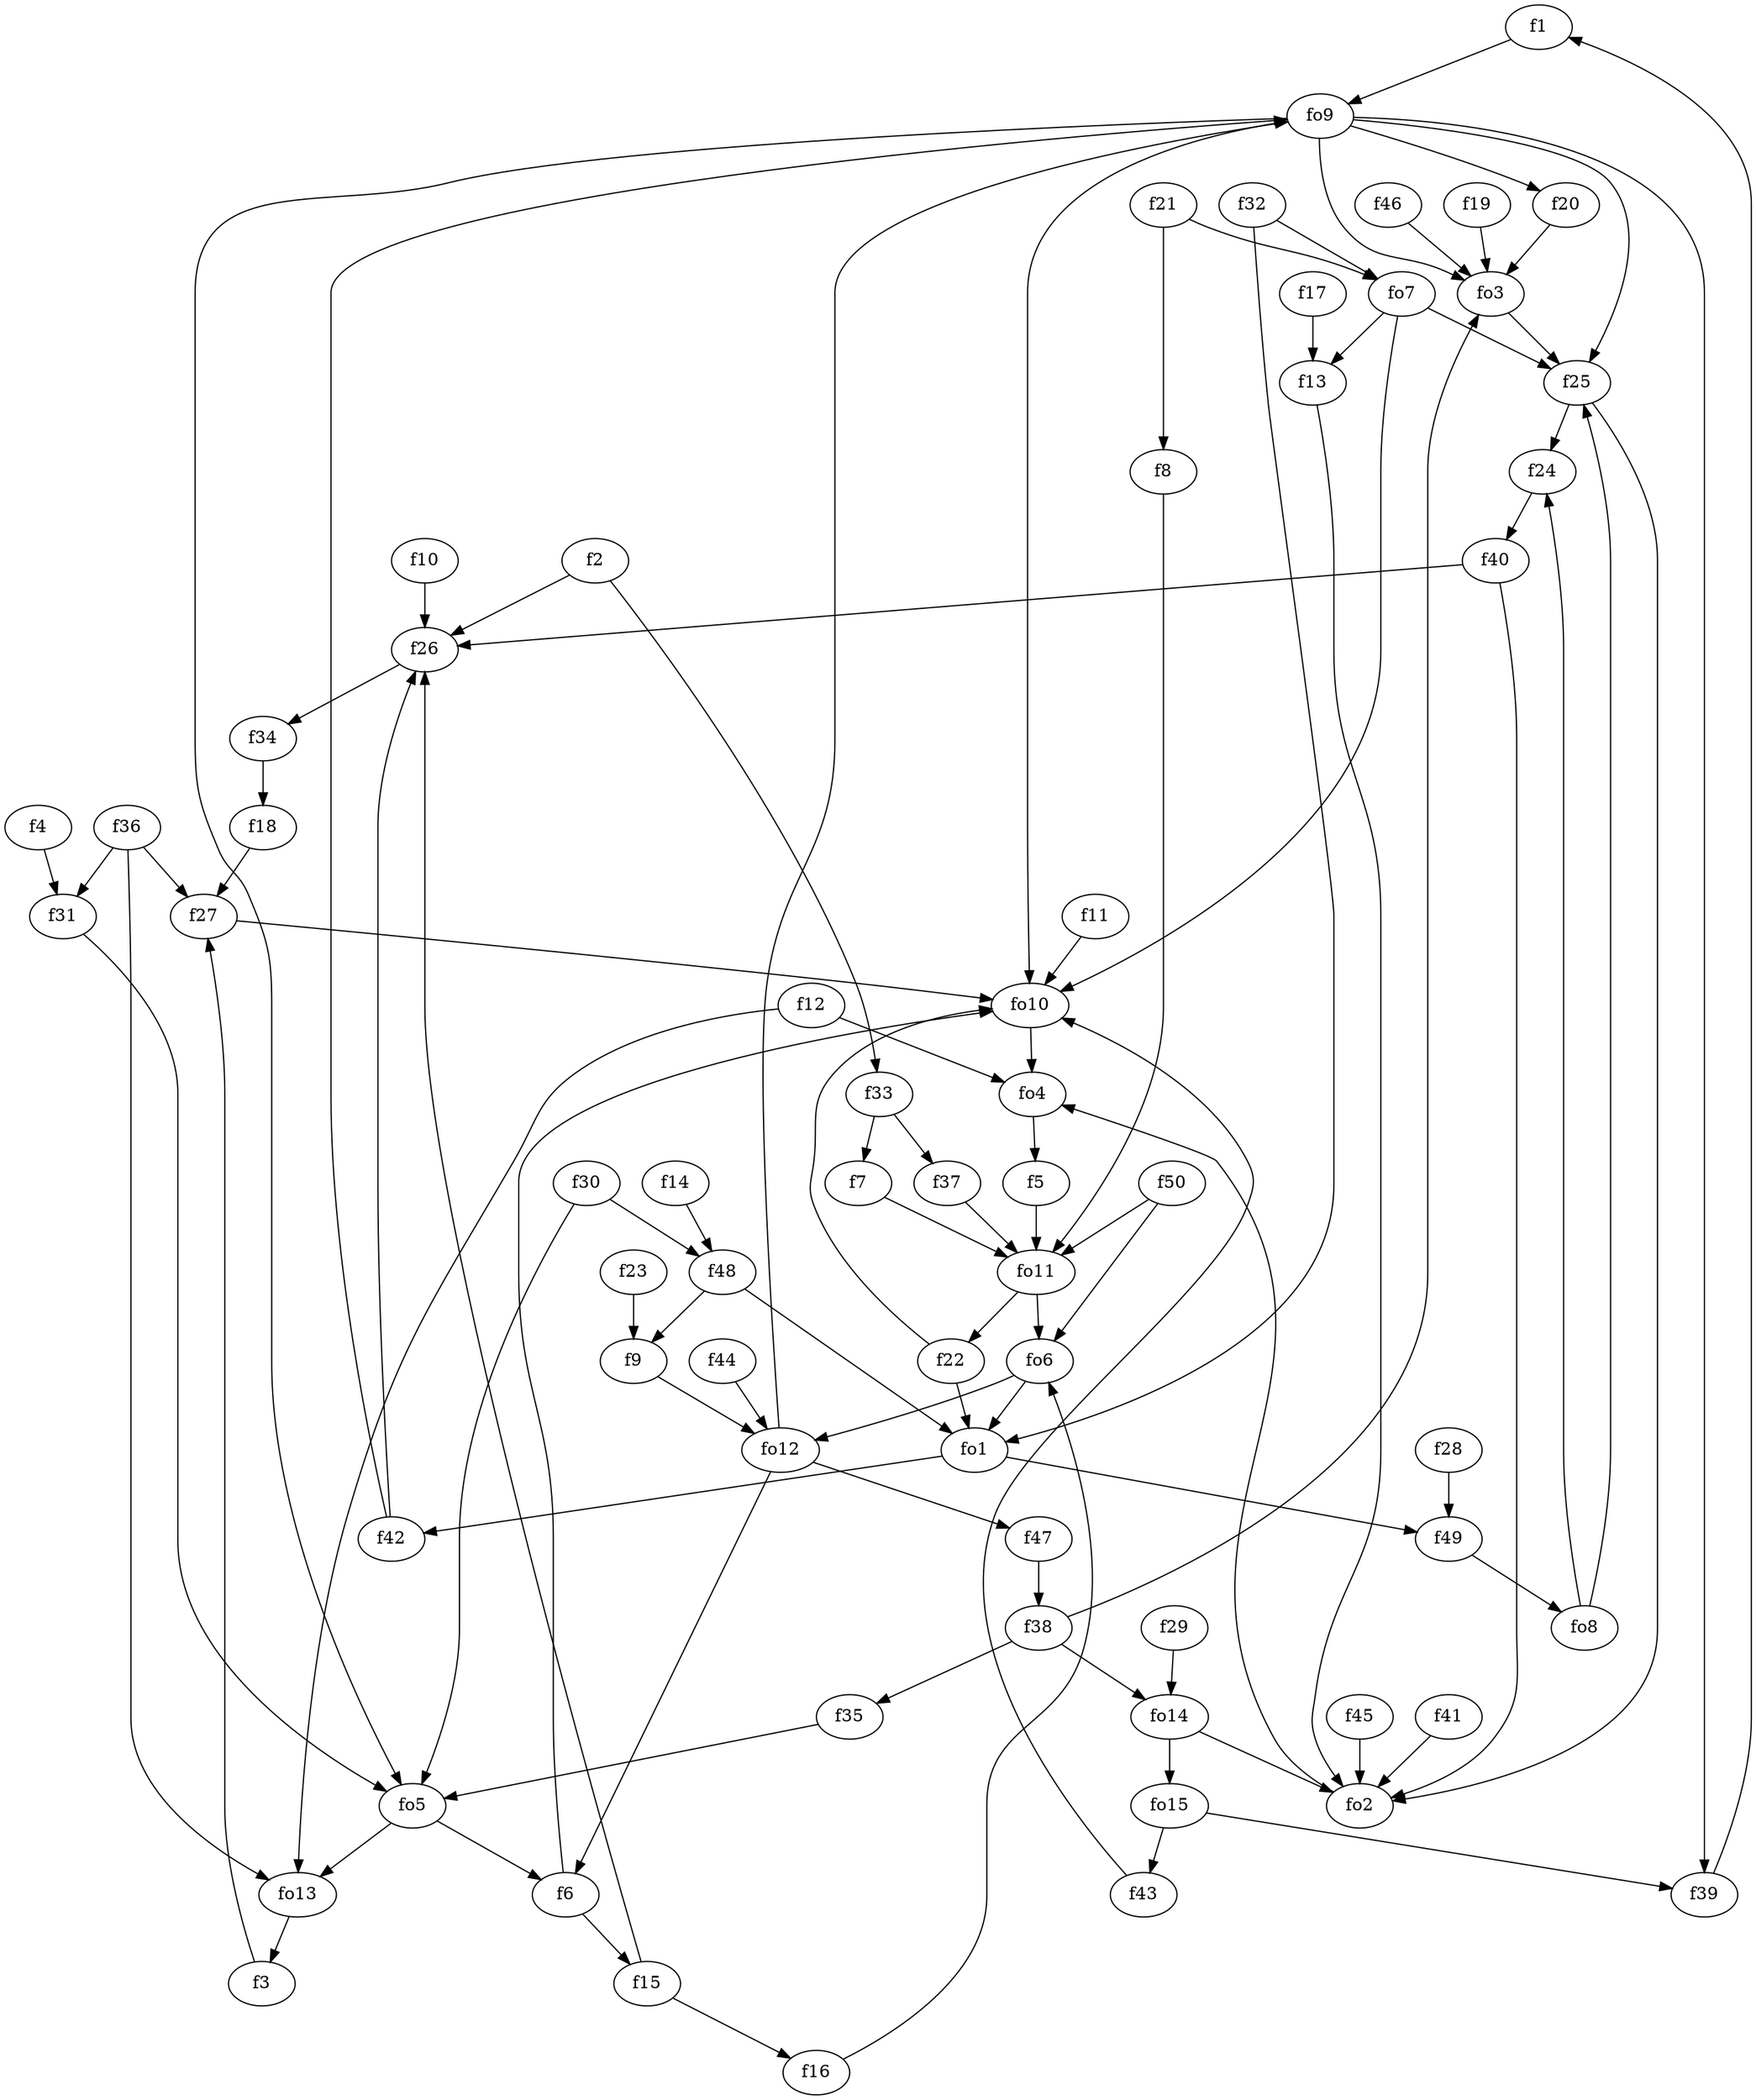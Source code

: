strict digraph  {
f1;
f2;
f3;
f4;
f5;
f6;
f7;
f8;
f9;
f10;
f11;
f12;
f13;
f14;
f15;
f16;
f17;
f18;
f19;
f20;
f21;
f22;
f23;
f24;
f25;
f26;
f27;
f28;
f29;
f30;
f31;
f32;
f33;
f34;
f35;
f36;
f37;
f38;
f39;
f40;
f41;
f42;
f43;
f44;
f45;
f46;
f47;
f48;
f49;
f50;
fo1;
fo2;
fo3;
fo4;
fo5;
fo6;
fo7;
fo8;
fo9;
fo10;
fo11;
fo12;
fo13;
fo14;
fo15;
f1 -> fo9  [weight=2];
f2 -> f26  [weight=2];
f2 -> f33  [weight=2];
f3 -> f27  [weight=2];
f4 -> f31  [weight=2];
f5 -> fo11  [weight=2];
f6 -> fo10  [weight=2];
f6 -> f15  [weight=2];
f7 -> fo11  [weight=2];
f8 -> fo11  [weight=2];
f9 -> fo12  [weight=2];
f10 -> f26  [weight=2];
f11 -> fo10  [weight=2];
f12 -> fo4  [weight=2];
f12 -> fo13  [weight=2];
f13 -> fo2  [weight=2];
f14 -> f48  [weight=2];
f15 -> f16  [weight=2];
f15 -> f26  [weight=2];
f16 -> fo6  [weight=2];
f17 -> f13  [weight=2];
f18 -> f27  [weight=2];
f19 -> fo3  [weight=2];
f20 -> fo3  [weight=2];
f21 -> fo7  [weight=2];
f21 -> f8  [weight=2];
f22 -> fo1  [weight=2];
f22 -> fo10  [weight=2];
f23 -> f9  [weight=2];
f24 -> f40  [weight=2];
f25 -> f24  [weight=2];
f25 -> fo2  [weight=2];
f26 -> f34  [weight=2];
f27 -> fo10  [weight=2];
f28 -> f49  [weight=2];
f29 -> fo14  [weight=2];
f30 -> fo5  [weight=2];
f30 -> f48  [weight=2];
f31 -> fo5  [weight=2];
f32 -> fo7  [weight=2];
f32 -> fo1  [weight=2];
f33 -> f7  [weight=2];
f33 -> f37  [weight=2];
f34 -> f18  [weight=2];
f35 -> fo5  [weight=2];
f36 -> f27  [weight=2];
f36 -> f31  [weight=2];
f36 -> fo13  [weight=2];
f37 -> fo11  [weight=2];
f38 -> fo3  [weight=2];
f38 -> fo14  [weight=2];
f38 -> f35  [weight=2];
f39 -> f1  [weight=2];
f40 -> fo2  [weight=2];
f40 -> f26  [weight=2];
f41 -> fo2  [weight=2];
f42 -> fo9  [weight=2];
f42 -> f26  [weight=2];
f43 -> fo10  [weight=2];
f44 -> fo12  [weight=2];
f45 -> fo2  [weight=2];
f46 -> fo3  [weight=2];
f47 -> f38  [weight=2];
f48 -> f9  [weight=2];
f48 -> fo1  [weight=2];
f49 -> fo8  [weight=2];
f50 -> fo6  [weight=2];
f50 -> fo11  [weight=2];
fo1 -> f49  [weight=2];
fo1 -> f42  [weight=2];
fo2 -> fo4  [weight=2];
fo3 -> f25  [weight=2];
fo4 -> f5  [weight=2];
fo5 -> f6  [weight=2];
fo5 -> fo13  [weight=2];
fo6 -> fo12  [weight=2];
fo6 -> fo1  [weight=2];
fo7 -> fo10  [weight=2];
fo7 -> f13  [weight=2];
fo7 -> f25  [weight=2];
fo8 -> f24  [weight=2];
fo8 -> f25  [weight=2];
fo9 -> f39  [weight=2];
fo9 -> fo10  [weight=2];
fo9 -> f20  [weight=2];
fo9 -> f25  [weight=2];
fo9 -> fo5  [weight=2];
fo9 -> fo3  [weight=2];
fo10 -> fo4  [weight=2];
fo11 -> f22  [weight=2];
fo11 -> fo6  [weight=2];
fo12 -> f6  [weight=2];
fo12 -> fo9  [weight=2];
fo12 -> f47  [weight=2];
fo13 -> f3  [weight=2];
fo14 -> fo15  [weight=2];
fo14 -> fo2  [weight=2];
fo15 -> f39  [weight=2];
fo15 -> f43  [weight=2];
}
